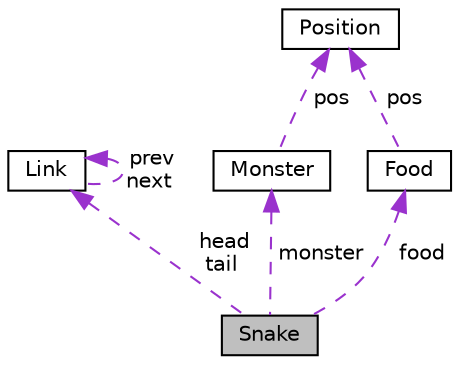 digraph "Snake"
{
  edge [fontname="Helvetica",fontsize="10",labelfontname="Helvetica",labelfontsize="10"];
  node [fontname="Helvetica",fontsize="10",shape=record];
  Node1 [label="Snake",height=0.2,width=0.4,color="black", fillcolor="grey75", style="filled", fontcolor="black"];
  Node2 -> Node1 [dir="back",color="darkorchid3",fontsize="10",style="dashed",label=" head\ntail" ];
  Node2 [label="Link",height=0.2,width=0.4,color="black", fillcolor="white", style="filled",URL="$struct_link.html"];
  Node2 -> Node2 [dir="back",color="darkorchid3",fontsize="10",style="dashed",label=" prev\nnext" ];
  Node3 -> Node1 [dir="back",color="darkorchid3",fontsize="10",style="dashed",label=" monster" ];
  Node3 [label="Monster",height=0.2,width=0.4,color="black", fillcolor="white", style="filled",URL="$class_monster.html",tooltip="monster "];
  Node4 -> Node3 [dir="back",color="darkorchid3",fontsize="10",style="dashed",label=" pos" ];
  Node4 [label="Position",height=0.2,width=0.4,color="black", fillcolor="white", style="filled",URL="$struct_position.html"];
  Node5 -> Node1 [dir="back",color="darkorchid3",fontsize="10",style="dashed",label=" food" ];
  Node5 [label="Food",height=0.2,width=0.4,color="black", fillcolor="white", style="filled",URL="$class_food.html",tooltip="food "];
  Node4 -> Node5 [dir="back",color="darkorchid3",fontsize="10",style="dashed",label=" pos" ];
}
